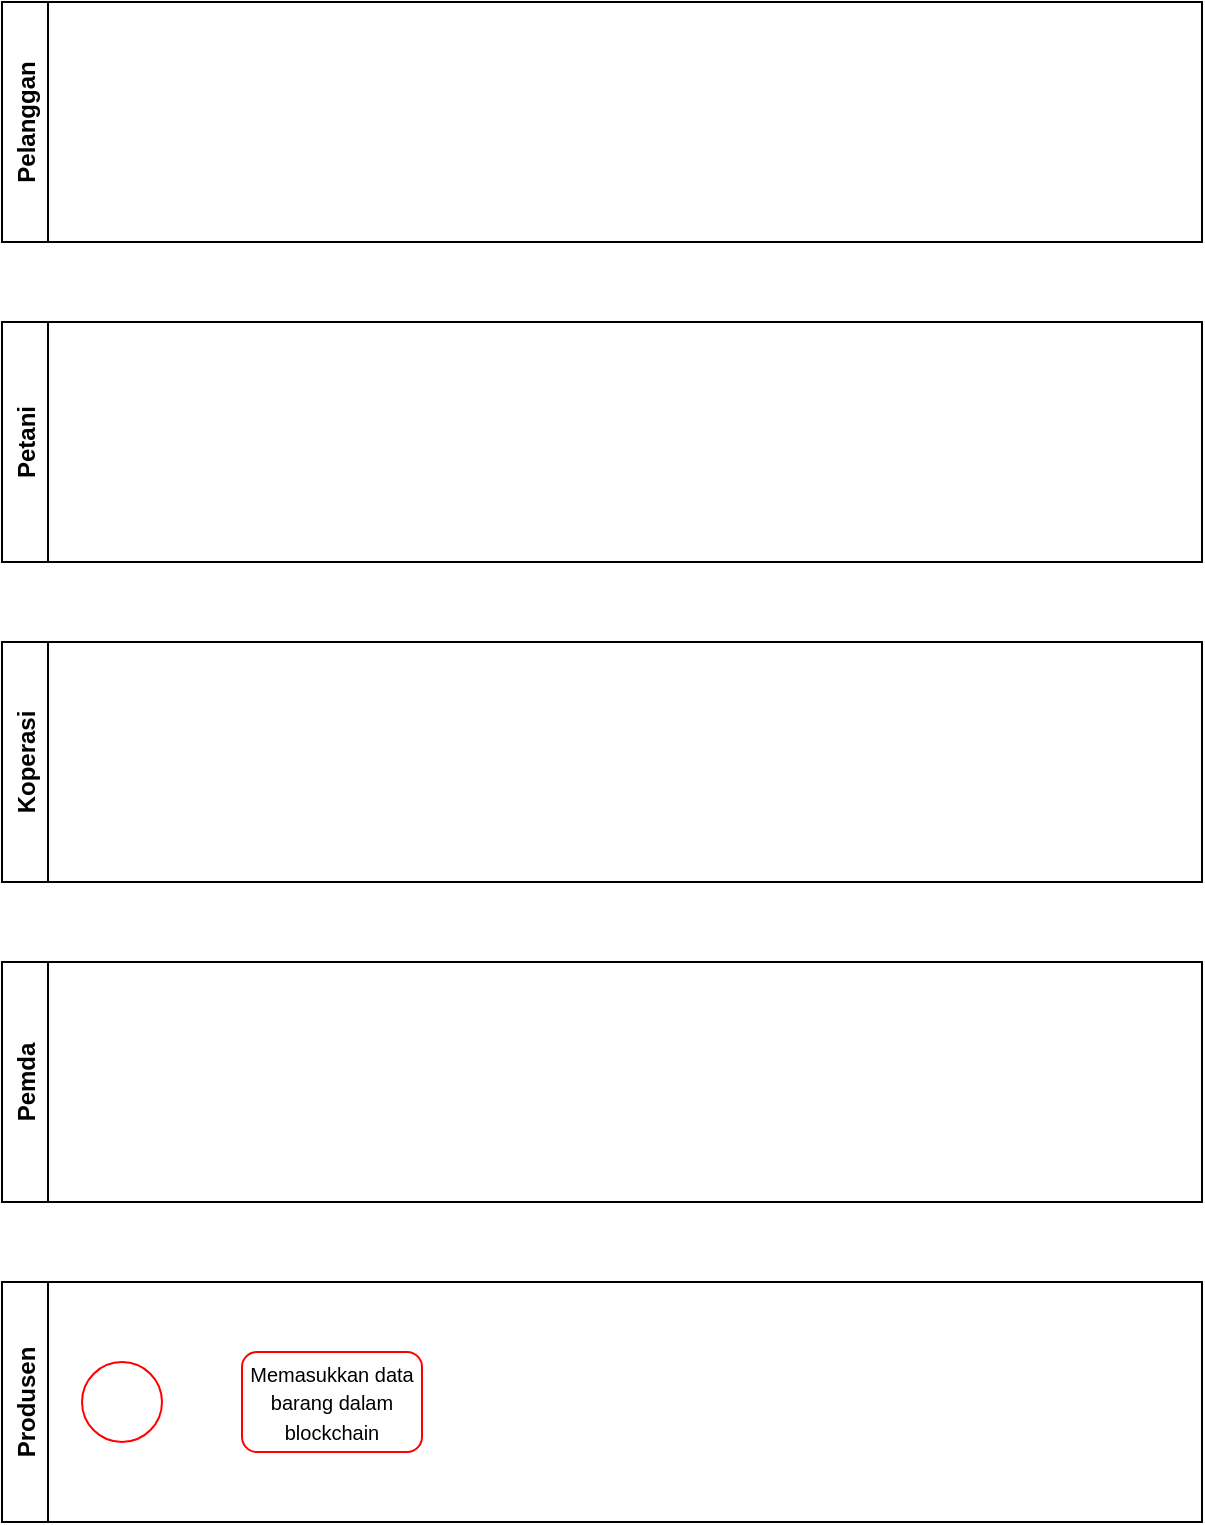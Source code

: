 <mxfile version="16.1.0" type="github">
  <diagram id="prtHgNgQTEPvFCAcTncT" name="Page-1">
    <mxGraphModel dx="1157" dy="589" grid="1" gridSize="10" guides="1" tooltips="1" connect="1" arrows="1" fold="1" page="1" pageScale="1" pageWidth="1169" pageHeight="827" math="0" shadow="0">
      <root>
        <mxCell id="0" />
        <mxCell id="1" parent="0" />
        <mxCell id="46JCuXxfw7LI-saH6JU8-1" value="Pemda" style="swimlane;horizontal=0;" vertex="1" parent="1">
          <mxGeometry x="160" y="520" width="600" height="120" as="geometry" />
        </mxCell>
        <mxCell id="46JCuXxfw7LI-saH6JU8-4" value="Koperasi" style="swimlane;horizontal=0;" vertex="1" parent="1">
          <mxGeometry x="160" y="360" width="600" height="120" as="geometry" />
        </mxCell>
        <mxCell id="46JCuXxfw7LI-saH6JU8-5" value="Petani" style="swimlane;horizontal=0;startSize=23;" vertex="1" parent="1">
          <mxGeometry x="160" y="200" width="600" height="120" as="geometry" />
        </mxCell>
        <mxCell id="46JCuXxfw7LI-saH6JU8-6" value="Pelanggan" style="swimlane;horizontal=0;startSize=23;" vertex="1" parent="1">
          <mxGeometry x="160" y="40" width="600" height="120" as="geometry" />
        </mxCell>
        <mxCell id="46JCuXxfw7LI-saH6JU8-7" value="Produsen" style="swimlane;horizontal=0;startSize=23;" vertex="1" parent="1">
          <mxGeometry x="160" y="680" width="600" height="120" as="geometry" />
        </mxCell>
        <mxCell id="46JCuXxfw7LI-saH6JU8-8" value="" style="ellipse;whiteSpace=wrap;html=1;aspect=fixed;strokeColor=#FF0000;" vertex="1" parent="46JCuXxfw7LI-saH6JU8-7">
          <mxGeometry x="40" y="40" width="40" height="40" as="geometry" />
        </mxCell>
        <mxCell id="46JCuXxfw7LI-saH6JU8-12" value="&lt;font style=&quot;font-size: 10px&quot;&gt;Memasukkan data barang dalam blockchain&lt;/font&gt;" style="rounded=1;whiteSpace=wrap;html=1;strokeColor=#FF0000;" vertex="1" parent="46JCuXxfw7LI-saH6JU8-7">
          <mxGeometry x="120" y="35" width="90" height="50" as="geometry" />
        </mxCell>
      </root>
    </mxGraphModel>
  </diagram>
</mxfile>
